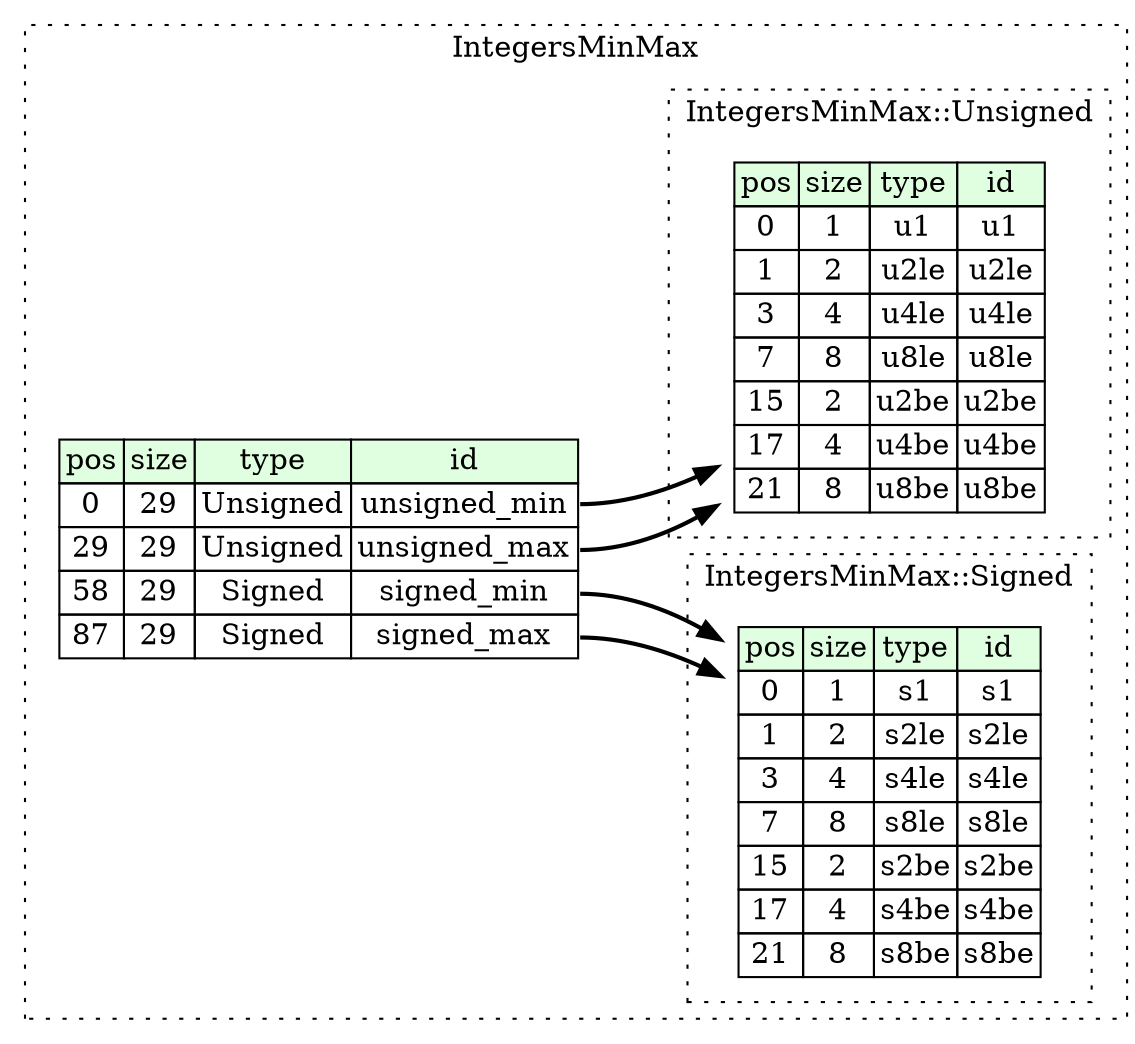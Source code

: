 digraph {
	rankdir=LR;
	node [shape=plaintext];
	subgraph cluster__integers_min_max {
		label="IntegersMinMax";
		graph[style=dotted];

		integers_min_max__seq [label=<<TABLE BORDER="0" CELLBORDER="1" CELLSPACING="0">
			<TR><TD BGCOLOR="#E0FFE0">pos</TD><TD BGCOLOR="#E0FFE0">size</TD><TD BGCOLOR="#E0FFE0">type</TD><TD BGCOLOR="#E0FFE0">id</TD></TR>
			<TR><TD PORT="unsigned_min_pos">0</TD><TD PORT="unsigned_min_size">29</TD><TD>Unsigned</TD><TD PORT="unsigned_min_type">unsigned_min</TD></TR>
			<TR><TD PORT="unsigned_max_pos">29</TD><TD PORT="unsigned_max_size">29</TD><TD>Unsigned</TD><TD PORT="unsigned_max_type">unsigned_max</TD></TR>
			<TR><TD PORT="signed_min_pos">58</TD><TD PORT="signed_min_size">29</TD><TD>Signed</TD><TD PORT="signed_min_type">signed_min</TD></TR>
			<TR><TD PORT="signed_max_pos">87</TD><TD PORT="signed_max_size">29</TD><TD>Signed</TD><TD PORT="signed_max_type">signed_max</TD></TR>
		</TABLE>>];
		subgraph cluster__unsigned {
			label="IntegersMinMax::Unsigned";
			graph[style=dotted];

			unsigned__seq [label=<<TABLE BORDER="0" CELLBORDER="1" CELLSPACING="0">
				<TR><TD BGCOLOR="#E0FFE0">pos</TD><TD BGCOLOR="#E0FFE0">size</TD><TD BGCOLOR="#E0FFE0">type</TD><TD BGCOLOR="#E0FFE0">id</TD></TR>
				<TR><TD PORT="u1_pos">0</TD><TD PORT="u1_size">1</TD><TD>u1</TD><TD PORT="u1_type">u1</TD></TR>
				<TR><TD PORT="u2le_pos">1</TD><TD PORT="u2le_size">2</TD><TD>u2le</TD><TD PORT="u2le_type">u2le</TD></TR>
				<TR><TD PORT="u4le_pos">3</TD><TD PORT="u4le_size">4</TD><TD>u4le</TD><TD PORT="u4le_type">u4le</TD></TR>
				<TR><TD PORT="u8le_pos">7</TD><TD PORT="u8le_size">8</TD><TD>u8le</TD><TD PORT="u8le_type">u8le</TD></TR>
				<TR><TD PORT="u2be_pos">15</TD><TD PORT="u2be_size">2</TD><TD>u2be</TD><TD PORT="u2be_type">u2be</TD></TR>
				<TR><TD PORT="u4be_pos">17</TD><TD PORT="u4be_size">4</TD><TD>u4be</TD><TD PORT="u4be_type">u4be</TD></TR>
				<TR><TD PORT="u8be_pos">21</TD><TD PORT="u8be_size">8</TD><TD>u8be</TD><TD PORT="u8be_type">u8be</TD></TR>
			</TABLE>>];
		}
		subgraph cluster__signed {
			label="IntegersMinMax::Signed";
			graph[style=dotted];

			signed__seq [label=<<TABLE BORDER="0" CELLBORDER="1" CELLSPACING="0">
				<TR><TD BGCOLOR="#E0FFE0">pos</TD><TD BGCOLOR="#E0FFE0">size</TD><TD BGCOLOR="#E0FFE0">type</TD><TD BGCOLOR="#E0FFE0">id</TD></TR>
				<TR><TD PORT="s1_pos">0</TD><TD PORT="s1_size">1</TD><TD>s1</TD><TD PORT="s1_type">s1</TD></TR>
				<TR><TD PORT="s2le_pos">1</TD><TD PORT="s2le_size">2</TD><TD>s2le</TD><TD PORT="s2le_type">s2le</TD></TR>
				<TR><TD PORT="s4le_pos">3</TD><TD PORT="s4le_size">4</TD><TD>s4le</TD><TD PORT="s4le_type">s4le</TD></TR>
				<TR><TD PORT="s8le_pos">7</TD><TD PORT="s8le_size">8</TD><TD>s8le</TD><TD PORT="s8le_type">s8le</TD></TR>
				<TR><TD PORT="s2be_pos">15</TD><TD PORT="s2be_size">2</TD><TD>s2be</TD><TD PORT="s2be_type">s2be</TD></TR>
				<TR><TD PORT="s4be_pos">17</TD><TD PORT="s4be_size">4</TD><TD>s4be</TD><TD PORT="s4be_type">s4be</TD></TR>
				<TR><TD PORT="s8be_pos">21</TD><TD PORT="s8be_size">8</TD><TD>s8be</TD><TD PORT="s8be_type">s8be</TD></TR>
			</TABLE>>];
		}
	}
	integers_min_max__seq:unsigned_min_type -> unsigned__seq [style=bold];
	integers_min_max__seq:unsigned_max_type -> unsigned__seq [style=bold];
	integers_min_max__seq:signed_min_type -> signed__seq [style=bold];
	integers_min_max__seq:signed_max_type -> signed__seq [style=bold];
}
